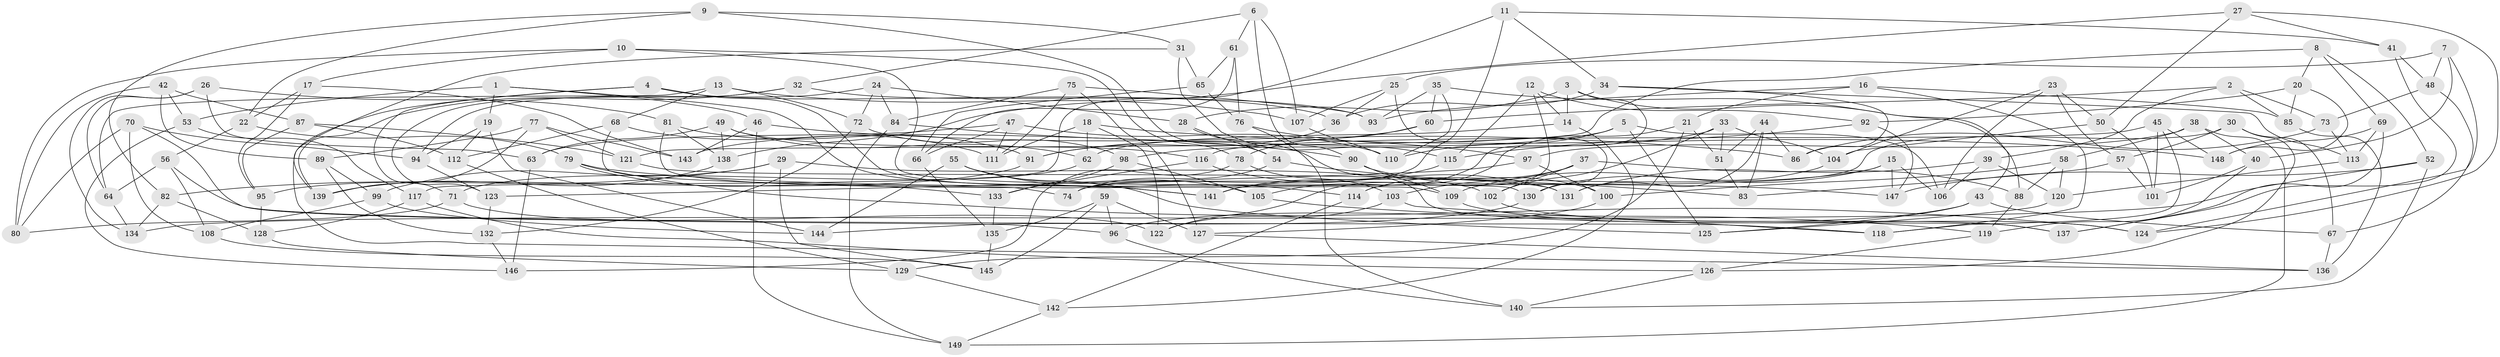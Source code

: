// coarse degree distribution, {4: 0.4067796610169492, 3: 0.11864406779661017, 5: 0.11864406779661017, 7: 0.03389830508474576, 8: 0.06779661016949153, 9: 0.06779661016949153, 6: 0.06779661016949153, 11: 0.01694915254237288, 10: 0.05084745762711865, 14: 0.01694915254237288, 15: 0.01694915254237288, 12: 0.01694915254237288}
// Generated by graph-tools (version 1.1) at 2025/00/03/04/25 22:00:57]
// undirected, 149 vertices, 298 edges
graph export_dot {
graph [start="1"]
  node [color=gray90,style=filled];
  1;
  2;
  3;
  4;
  5;
  6;
  7;
  8;
  9;
  10;
  11;
  12;
  13;
  14;
  15;
  16;
  17;
  18;
  19;
  20;
  21;
  22;
  23;
  24;
  25;
  26;
  27;
  28;
  29;
  30;
  31;
  32;
  33;
  34;
  35;
  36;
  37;
  38;
  39;
  40;
  41;
  42;
  43;
  44;
  45;
  46;
  47;
  48;
  49;
  50;
  51;
  52;
  53;
  54;
  55;
  56;
  57;
  58;
  59;
  60;
  61;
  62;
  63;
  64;
  65;
  66;
  67;
  68;
  69;
  70;
  71;
  72;
  73;
  74;
  75;
  76;
  77;
  78;
  79;
  80;
  81;
  82;
  83;
  84;
  85;
  86;
  87;
  88;
  89;
  90;
  91;
  92;
  93;
  94;
  95;
  96;
  97;
  98;
  99;
  100;
  101;
  102;
  103;
  104;
  105;
  106;
  107;
  108;
  109;
  110;
  111;
  112;
  113;
  114;
  115;
  116;
  117;
  118;
  119;
  120;
  121;
  122;
  123;
  124;
  125;
  126;
  127;
  128;
  129;
  130;
  131;
  132;
  133;
  134;
  135;
  136;
  137;
  138;
  139;
  140;
  141;
  142;
  143;
  144;
  145;
  146;
  147;
  148;
  149;
  1 -- 141;
  1 -- 53;
  1 -- 19;
  1 -- 46;
  2 -- 60;
  2 -- 39;
  2 -- 85;
  2 -- 73;
  3 -- 14;
  3 -- 105;
  3 -- 28;
  3 -- 43;
  4 -- 36;
  4 -- 141;
  4 -- 136;
  4 -- 71;
  5 -- 110;
  5 -- 125;
  5 -- 106;
  5 -- 143;
  6 -- 90;
  6 -- 107;
  6 -- 32;
  6 -- 61;
  7 -- 25;
  7 -- 40;
  7 -- 124;
  7 -- 48;
  8 -- 52;
  8 -- 20;
  8 -- 69;
  8 -- 121;
  9 -- 31;
  9 -- 54;
  9 -- 22;
  9 -- 82;
  10 -- 80;
  10 -- 17;
  10 -- 130;
  10 -- 78;
  11 -- 41;
  11 -- 74;
  11 -- 34;
  11 -- 117;
  12 -- 114;
  12 -- 14;
  12 -- 115;
  12 -- 92;
  13 -- 72;
  13 -- 64;
  13 -- 68;
  13 -- 107;
  14 -- 142;
  14 -- 62;
  15 -- 141;
  15 -- 106;
  15 -- 147;
  15 -- 109;
  16 -- 21;
  16 -- 93;
  16 -- 118;
  16 -- 85;
  17 -- 143;
  17 -- 22;
  17 -- 95;
  18 -- 111;
  18 -- 62;
  18 -- 122;
  18 -- 148;
  19 -- 144;
  19 -- 94;
  19 -- 112;
  20 -- 148;
  20 -- 85;
  20 -- 92;
  21 -- 122;
  21 -- 51;
  21 -- 129;
  22 -- 56;
  22 -- 79;
  23 -- 57;
  23 -- 104;
  23 -- 106;
  23 -- 50;
  24 -- 72;
  24 -- 84;
  24 -- 94;
  24 -- 28;
  25 -- 107;
  25 -- 36;
  25 -- 130;
  26 -- 64;
  26 -- 81;
  26 -- 134;
  26 -- 63;
  27 -- 50;
  27 -- 41;
  27 -- 138;
  27 -- 124;
  28 -- 54;
  28 -- 137;
  29 -- 145;
  29 -- 102;
  29 -- 82;
  29 -- 99;
  30 -- 74;
  30 -- 126;
  30 -- 67;
  30 -- 57;
  31 -- 115;
  31 -- 139;
  31 -- 65;
  32 -- 93;
  32 -- 139;
  32 -- 123;
  33 -- 98;
  33 -- 102;
  33 -- 104;
  33 -- 51;
  34 -- 36;
  34 -- 86;
  34 -- 113;
  35 -- 110;
  35 -- 93;
  35 -- 60;
  35 -- 88;
  36 -- 91;
  37 -- 88;
  37 -- 114;
  37 -- 103;
  37 -- 102;
  38 -- 58;
  38 -- 40;
  38 -- 97;
  38 -- 149;
  39 -- 131;
  39 -- 120;
  39 -- 106;
  40 -- 101;
  40 -- 119;
  41 -- 137;
  41 -- 48;
  42 -- 89;
  42 -- 53;
  42 -- 87;
  42 -- 80;
  43 -- 96;
  43 -- 67;
  43 -- 125;
  44 -- 51;
  44 -- 83;
  44 -- 86;
  44 -- 131;
  45 -- 148;
  45 -- 101;
  45 -- 116;
  45 -- 118;
  46 -- 86;
  46 -- 143;
  46 -- 149;
  47 -- 63;
  47 -- 110;
  47 -- 66;
  47 -- 111;
  48 -- 73;
  48 -- 67;
  49 -- 138;
  49 -- 116;
  49 -- 63;
  49 -- 62;
  50 -- 104;
  50 -- 101;
  51 -- 83;
  52 -- 147;
  52 -- 140;
  52 -- 134;
  53 -- 146;
  53 -- 117;
  54 -- 83;
  54 -- 74;
  55 -- 105;
  55 -- 144;
  55 -- 125;
  55 -- 114;
  56 -- 108;
  56 -- 64;
  56 -- 118;
  57 -- 83;
  57 -- 101;
  58 -- 88;
  58 -- 120;
  58 -- 100;
  59 -- 96;
  59 -- 135;
  59 -- 145;
  59 -- 127;
  60 -- 91;
  60 -- 78;
  61 -- 65;
  61 -- 76;
  61 -- 66;
  62 -- 71;
  63 -- 146;
  64 -- 134;
  65 -- 66;
  65 -- 76;
  66 -- 135;
  67 -- 136;
  68 -- 112;
  68 -- 111;
  68 -- 74;
  69 -- 137;
  69 -- 113;
  69 -- 148;
  70 -- 108;
  70 -- 96;
  70 -- 94;
  70 -- 80;
  71 -- 122;
  71 -- 80;
  72 -- 132;
  72 -- 98;
  73 -- 113;
  73 -- 86;
  75 -- 84;
  75 -- 93;
  75 -- 111;
  75 -- 127;
  76 -- 140;
  76 -- 97;
  77 -- 139;
  77 -- 121;
  77 -- 89;
  77 -- 143;
  78 -- 103;
  78 -- 146;
  79 -- 133;
  79 -- 147;
  79 -- 124;
  81 -- 91;
  81 -- 138;
  81 -- 109;
  82 -- 128;
  82 -- 134;
  84 -- 90;
  84 -- 149;
  85 -- 136;
  87 -- 95;
  87 -- 121;
  87 -- 112;
  88 -- 119;
  89 -- 132;
  89 -- 99;
  90 -- 100;
  90 -- 109;
  91 -- 95;
  92 -- 147;
  92 -- 115;
  94 -- 123;
  95 -- 128;
  96 -- 140;
  97 -- 123;
  97 -- 100;
  98 -- 133;
  98 -- 105;
  99 -- 144;
  99 -- 108;
  100 -- 127;
  102 -- 137;
  103 -- 118;
  103 -- 122;
  104 -- 130;
  105 -- 119;
  107 -- 110;
  108 -- 145;
  109 -- 124;
  112 -- 129;
  113 -- 120;
  114 -- 142;
  115 -- 141;
  116 -- 131;
  116 -- 133;
  117 -- 128;
  117 -- 126;
  119 -- 126;
  120 -- 125;
  121 -- 131;
  123 -- 132;
  126 -- 140;
  127 -- 136;
  128 -- 129;
  129 -- 142;
  130 -- 144;
  132 -- 146;
  133 -- 135;
  135 -- 145;
  138 -- 139;
  142 -- 149;
}
